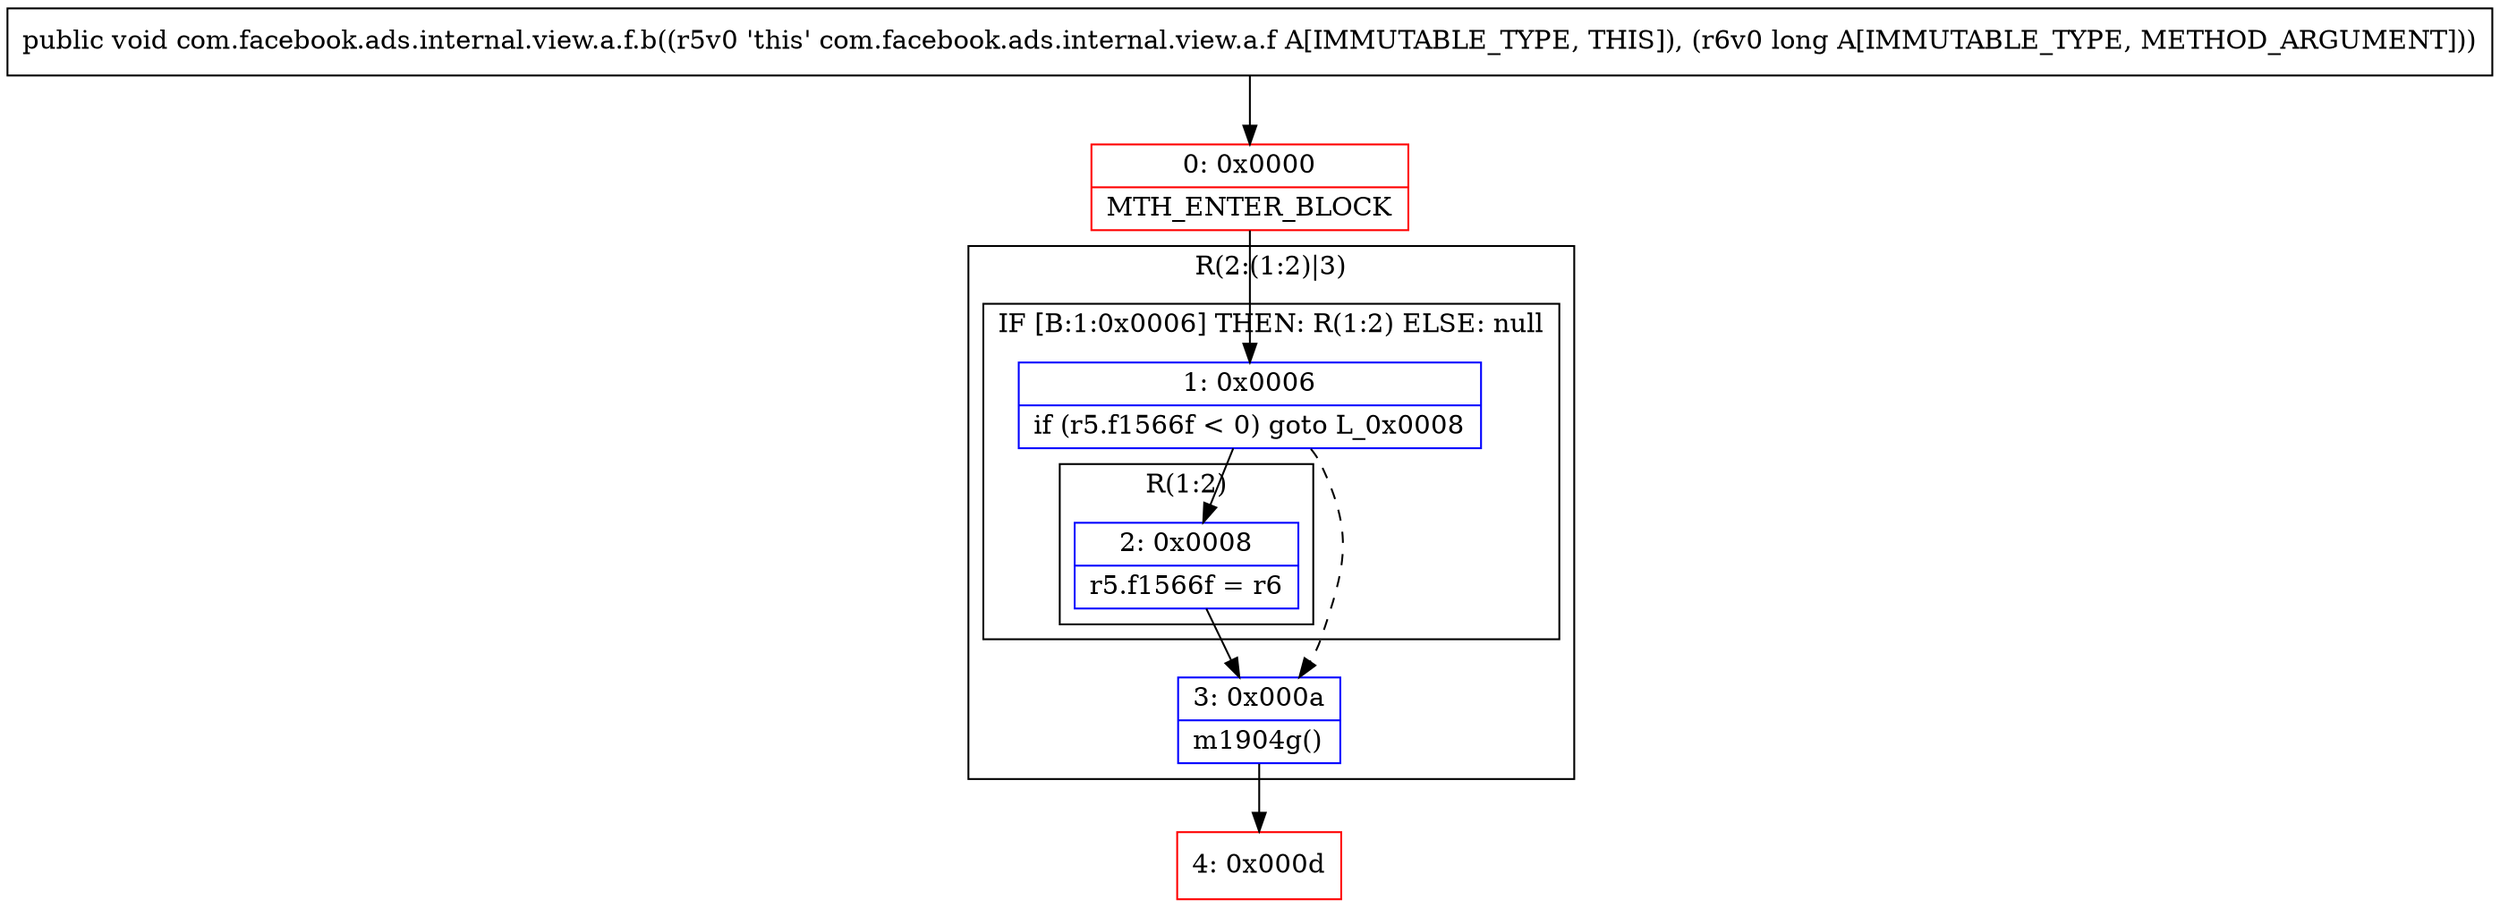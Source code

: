 digraph "CFG forcom.facebook.ads.internal.view.a.f.b(J)V" {
subgraph cluster_Region_1219481208 {
label = "R(2:(1:2)|3)";
node [shape=record,color=blue];
subgraph cluster_IfRegion_1056210425 {
label = "IF [B:1:0x0006] THEN: R(1:2) ELSE: null";
node [shape=record,color=blue];
Node_1 [shape=record,label="{1\:\ 0x0006|if (r5.f1566f \< 0) goto L_0x0008\l}"];
subgraph cluster_Region_391393366 {
label = "R(1:2)";
node [shape=record,color=blue];
Node_2 [shape=record,label="{2\:\ 0x0008|r5.f1566f = r6\l}"];
}
}
Node_3 [shape=record,label="{3\:\ 0x000a|m1904g()\l}"];
}
Node_0 [shape=record,color=red,label="{0\:\ 0x0000|MTH_ENTER_BLOCK\l}"];
Node_4 [shape=record,color=red,label="{4\:\ 0x000d}"];
MethodNode[shape=record,label="{public void com.facebook.ads.internal.view.a.f.b((r5v0 'this' com.facebook.ads.internal.view.a.f A[IMMUTABLE_TYPE, THIS]), (r6v0 long A[IMMUTABLE_TYPE, METHOD_ARGUMENT])) }"];
MethodNode -> Node_0;
Node_1 -> Node_2;
Node_1 -> Node_3[style=dashed];
Node_2 -> Node_3;
Node_3 -> Node_4;
Node_0 -> Node_1;
}

